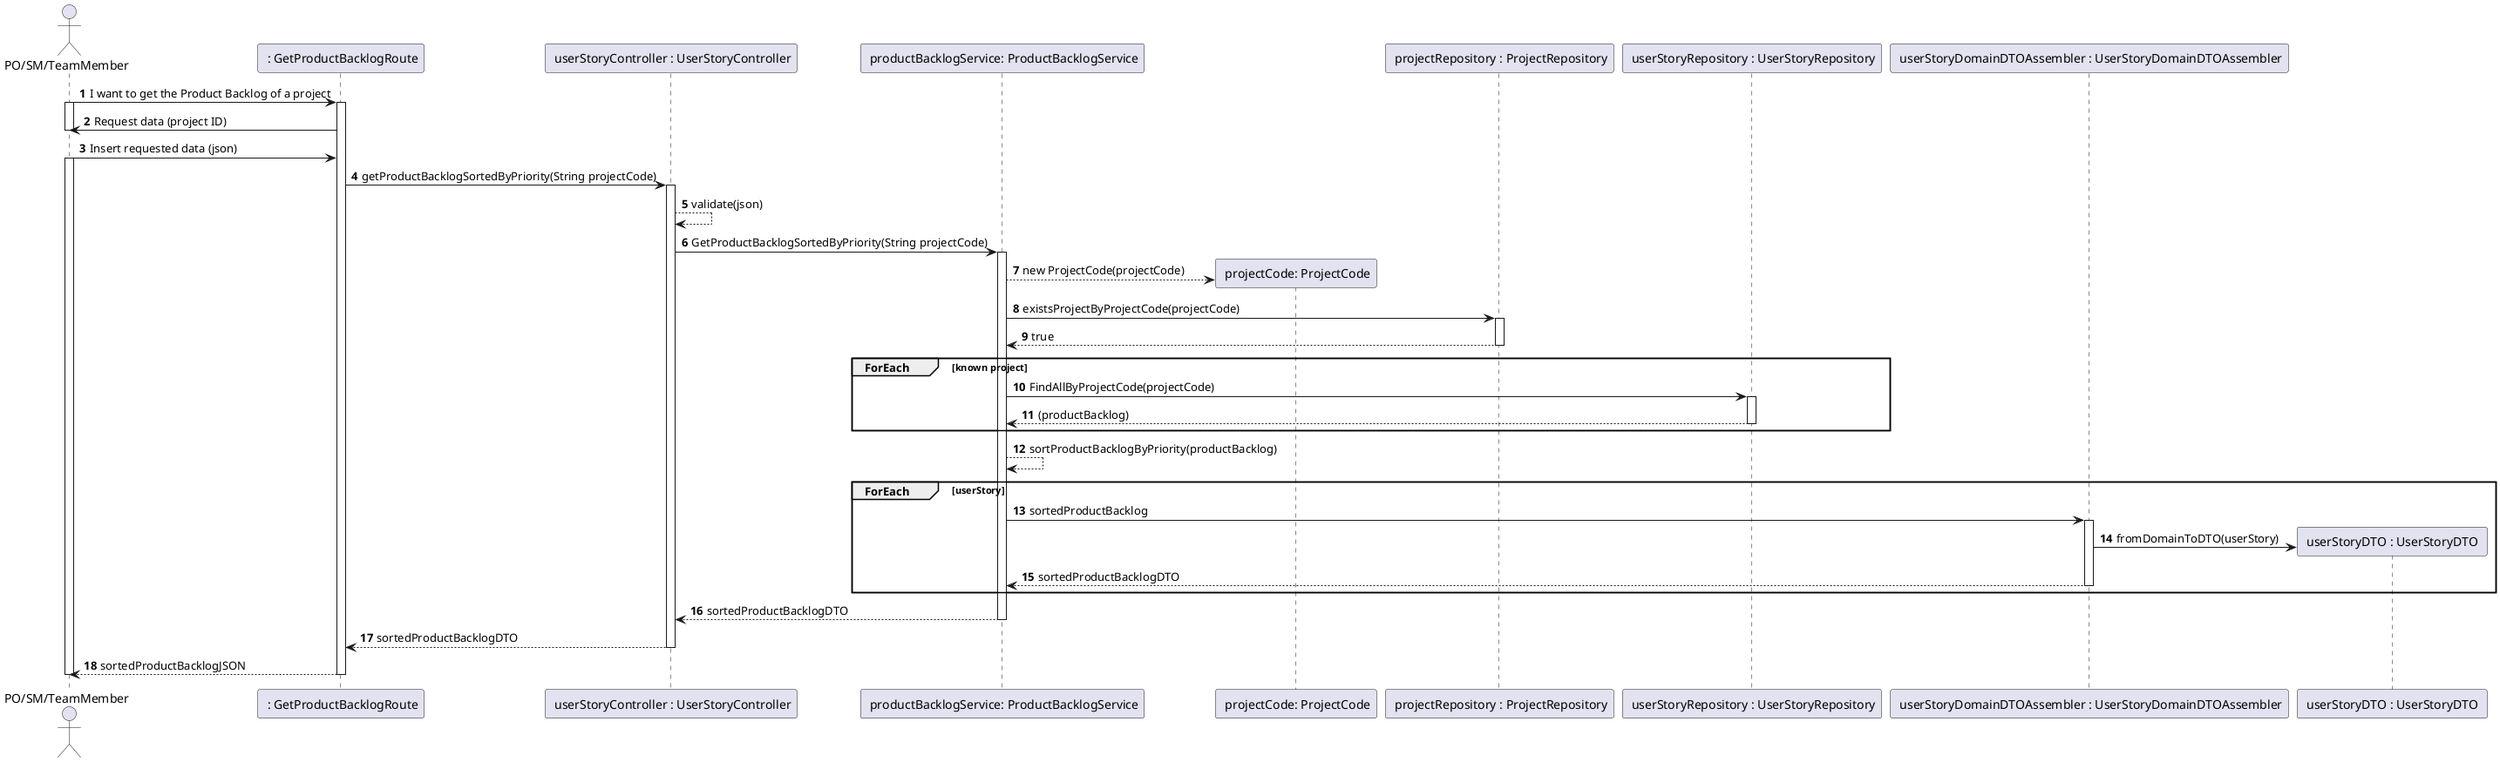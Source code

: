 @startuml
'https://plantuml.com/sequence-diagram

autonumber


Actor "PO/SM/TeamMember" as user
participant " : GetProductBacklogRoute" as route
participant " userStoryController : UserStoryController" as getProductBacklogCTRL
participant " productBacklogService: ProductBacklogService" as pblService
participant " projectCode: ProjectCode" as code
participant " projectRepository : ProjectRepository" as projectRepo
participant " userStoryRepository : UserStoryRepository" as usRepo
participant " userStoryDomainDTOAssembler : UserStoryDomainDTOAssembler" as assembler
participant " userStoryDTO : UserStoryDTO " as usDTO

'::::::::::::::::::::::::::::::::::::::::::::::::::::::::::::::::::::::::::::::'
user -> route : I want to get the Product Backlog of a project
activate user
activate route
route -> user : Request data (project ID)
deactivate user
user -> route : Insert requested data (json)
activate user
route -> getProductBacklogCTRL : getProductBacklogSortedByPriority(String projectCode)
activate getProductBacklogCTRL
getProductBacklogCTRL --> getProductBacklogCTRL : validate(json)
getProductBacklogCTRL -> pblService : GetProductBacklogSortedByPriority(String projectCode)
activate pblService
pblService --> code **: new ProjectCode(projectCode)
pblService -> projectRepo : existsProjectByProjectCode(projectCode)
activate projectRepo
projectRepo  --> pblService : true
deactivate projectRepo
group ForEach [known project]
pblService -> usRepo : FindAllByProjectCode(projectCode)
activate usRepo
usRepo --> pblService : (productBacklog)
deactivate usRepo
end
pblService --> pblService : sortProductBacklogByPriority(productBacklog)
group ForEach [userStory]
pblService -> assembler : sortedProductBacklog
activate assembler
assembler -> usDTO **: fromDomainToDTO(userStory)
assembler --> pblService : sortedProductBacklogDTO
deactivate assembler
end
pblService --> getProductBacklogCTRL : sortedProductBacklogDTO
deactivate pblService
getProductBacklogCTRL --> route : sortedProductBacklogDTO
deactivate getProductBacklogCTRL
route --> user : sortedProductBacklogJSON
deactivate user
deactivate route

@enduml